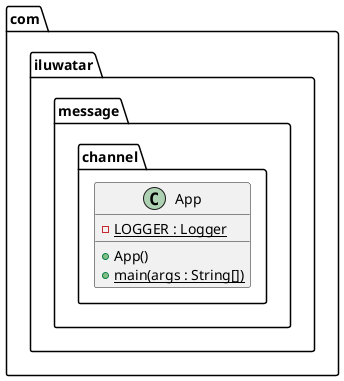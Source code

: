 @startuml
package com.iluwatar.message.channel {
  class App {
    - LOGGER : Logger {static}
    + App()
    + main(args : String[]) {static}
  }
}
@enduml